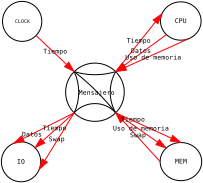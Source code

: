 <?xml version="1.0"?>
<diagram xmlns:dia="http://www.lysator.liu.se/~alla/dia/">
  <diagramdata>
    <attribute name="background">
      <color val="#ffffff"/>
    </attribute>
    <attribute name="paper">
      <composite type="paper">
        <attribute name="name">
          <string>#A4#</string>
        </attribute>
        <attribute name="tmargin">
          <real val="2.82"/>
        </attribute>
        <attribute name="bmargin">
          <real val="2.82"/>
        </attribute>
        <attribute name="lmargin">
          <real val="2.82"/>
        </attribute>
        <attribute name="rmargin">
          <real val="2.82"/>
        </attribute>
        <attribute name="is_portrait">
          <boolean val="true"/>
        </attribute>
        <attribute name="scaling">
          <real val="1"/>
        </attribute>
        <attribute name="fitto">
          <boolean val="false"/>
        </attribute>
      </composite>
    </attribute>
  </diagramdata>
  <layer name="Background" visible="true">
    <object type="Standard - Text" version="0" id="O0">
      <attribute name="obj_pos">
        <point val="12.15,11.9"/>
      </attribute>
      <attribute name="obj_bb">
        <rectangle val="12.15,11.114;12.15,12.114"/>
      </attribute>
      <attribute name="text">
        <composite type="text">
          <attribute name="string">
            <string>##</string>
          </attribute>
          <attribute name="font">
            <font name="Courier"/>
          </attribute>
          <attribute name="height">
            <real val="1"/>
          </attribute>
          <attribute name="pos">
            <point val="12.15,11.9"/>
          </attribute>
          <attribute name="color">
            <color val="#000000"/>
          </attribute>
          <attribute name="alignment">
            <enum val="1"/>
          </attribute>
        </composite>
      </attribute>
    </object>
    <object type="Standard - Text" version="0" id="O1">
      <attribute name="obj_pos">
        <point val="12.45,12.9"/>
      </attribute>
      <attribute name="obj_bb">
        <rectangle val="12.45,12.114;12.45,13.114"/>
      </attribute>
      <attribute name="text">
        <composite type="text">
          <attribute name="string">
            <string>##</string>
          </attribute>
          <attribute name="font">
            <font name="Courier"/>
          </attribute>
          <attribute name="height">
            <real val="1"/>
          </attribute>
          <attribute name="pos">
            <point val="12.45,12.9"/>
          </attribute>
          <attribute name="color">
            <color val="#000000"/>
          </attribute>
          <attribute name="alignment">
            <enum val="1"/>
          </attribute>
        </composite>
      </attribute>
    </object>
    <object type="Flowchart - Ellipse" version="0" id="O2">
      <attribute name="obj_pos">
        <point val="11.094,6.012"/>
      </attribute>
      <attribute name="obj_bb">
        <rectangle val="11.074,5.992;13.077,8.031"/>
      </attribute>
      <attribute name="elem_corner">
        <point val="11.094,6.012"/>
      </attribute>
      <attribute name="elem_width">
        <real val="1.964"/>
      </attribute>
      <attribute name="elem_height">
        <real val="1.999"/>
      </attribute>
      <attribute name="border_width">
        <real val="0.04"/>
      </attribute>
      <attribute name="show_background">
        <boolean val="true"/>
      </attribute>
      <attribute name="padding">
        <real val="0"/>
      </attribute>
      <attribute name="text">
        <composite type="text">
          <attribute name="string">
            <string>#CLOCK#</string>
          </attribute>
          <attribute name="font">
            <font name="Courier"/>
          </attribute>
          <attribute name="height">
            <real val="0.3"/>
          </attribute>
          <attribute name="pos">
            <point val="12.076,7.098"/>
          </attribute>
          <attribute name="color">
            <color val="#000000"/>
          </attribute>
          <attribute name="alignment">
            <enum val="1"/>
          </attribute>
        </composite>
      </attribute>
    </object>
    <object type="Flowchart - Ellipse" version="0" id="O3">
      <attribute name="obj_pos">
        <point val="11.037,13.035"/>
      </attribute>
      <attribute name="obj_bb">
        <rectangle val="11.017,13.015;13.024,15.051"/>
      </attribute>
      <attribute name="elem_corner">
        <point val="11.037,13.035"/>
      </attribute>
      <attribute name="elem_width">
        <real val="1.967"/>
      </attribute>
      <attribute name="elem_height">
        <real val="1.996"/>
      </attribute>
      <attribute name="border_width">
        <real val="0.04"/>
      </attribute>
      <attribute name="show_background">
        <boolean val="true"/>
      </attribute>
      <attribute name="padding">
        <real val="0.354"/>
      </attribute>
      <attribute name="text">
        <composite type="text">
          <attribute name="string">
            <string>#IO#</string>
          </attribute>
          <attribute name="font">
            <font name="Courier"/>
          </attribute>
          <attribute name="height">
            <real val="0.4"/>
          </attribute>
          <attribute name="pos">
            <point val="12.02,14.147"/>
          </attribute>
          <attribute name="color">
            <color val="#000000"/>
          </attribute>
          <attribute name="alignment">
            <enum val="1"/>
          </attribute>
        </composite>
      </attribute>
    </object>
    <object type="Flowchart - Ellipse" version="0" id="O4">
      <attribute name="obj_pos">
        <point val="18.973,13.069"/>
      </attribute>
      <attribute name="obj_bb">
        <rectangle val="18.953,13.049;21.072,14.996"/>
      </attribute>
      <attribute name="elem_corner">
        <point val="18.973,13.069"/>
      </attribute>
      <attribute name="elem_width">
        <real val="2.079"/>
      </attribute>
      <attribute name="elem_height">
        <real val="1.907"/>
      </attribute>
      <attribute name="border_width">
        <real val="0.04"/>
      </attribute>
      <attribute name="show_background">
        <boolean val="true"/>
      </attribute>
      <attribute name="padding">
        <real val="0.354"/>
      </attribute>
      <attribute name="text">
        <composite type="text">
          <attribute name="string">
            <string>#MEM#</string>
          </attribute>
          <attribute name="font">
            <font name="Courier"/>
          </attribute>
          <attribute name="height">
            <real val="0.4"/>
          </attribute>
          <attribute name="pos">
            <point val="20.012,14.137"/>
          </attribute>
          <attribute name="color">
            <color val="#000000"/>
          </attribute>
          <attribute name="alignment">
            <enum val="1"/>
          </attribute>
        </composite>
      </attribute>
    </object>
    <object type="Flowchart - Ellipse" version="0" id="O5">
      <attribute name="obj_pos">
        <point val="18.991,6.035"/>
      </attribute>
      <attribute name="obj_bb">
        <rectangle val="18.971,6.014;21.043,7.97"/>
      </attribute>
      <attribute name="elem_corner">
        <point val="18.991,6.035"/>
      </attribute>
      <attribute name="elem_width">
        <real val="2.031"/>
      </attribute>
      <attribute name="elem_height">
        <real val="1.916"/>
      </attribute>
      <attribute name="border_width">
        <real val="0.04"/>
      </attribute>
      <attribute name="show_background">
        <boolean val="true"/>
      </attribute>
      <attribute name="padding">
        <real val="0"/>
      </attribute>
      <attribute name="text">
        <composite type="text">
          <attribute name="string">
            <string>#CPU#</string>
          </attribute>
          <attribute name="font">
            <font name="Courier"/>
          </attribute>
          <attribute name="height">
            <real val="0.4"/>
          </attribute>
          <attribute name="pos">
            <point val="20.007,7.107"/>
          </attribute>
          <attribute name="color">
            <color val="#000000"/>
          </attribute>
          <attribute name="alignment">
            <enum val="1"/>
          </attribute>
        </composite>
      </attribute>
    </object>
    <object type="Standard - Ellipse" version="0" id="O6">
      <attribute name="obj_pos">
        <point val="14.248,9.097"/>
      </attribute>
      <attribute name="obj_bb">
        <rectangle val="14.223,9.072;17.205,12.035"/>
      </attribute>
      <attribute name="elem_corner">
        <point val="14.248,9.097"/>
      </attribute>
      <attribute name="elem_width">
        <real val="2.932"/>
      </attribute>
      <attribute name="elem_height">
        <real val="2.913"/>
      </attribute>
      <attribute name="border_width">
        <real val="0.05"/>
      </attribute>
    </object>
    <object type="Standard - Arc" version="0" id="O7">
      <attribute name="obj_pos">
        <point val="16.751,9.524"/>
      </attribute>
      <attribute name="obj_bb">
        <rectangle val="16.459,9.504;16.771,11.603"/>
      </attribute>
      <attribute name="conn_endpoints">
        <point val="16.751,9.524"/>
        <point val="16.751,11.583"/>
      </attribute>
      <attribute name="curve_distance">
        <real val="0.272"/>
      </attribute>
      <attribute name="line_width">
        <real val="0.04"/>
      </attribute>
      <connections>
        <connection handle="0" to="O6" connection="2"/>
        <connection handle="1" to="O6" connection="7"/>
      </connections>
    </object>
    <object type="Standard - Arc" version="0" id="O8">
      <attribute name="obj_pos">
        <point val="16.751,11.583"/>
      </attribute>
      <attribute name="obj_bb">
        <rectangle val="14.657,11.101;16.771,11.603"/>
      </attribute>
      <attribute name="conn_endpoints">
        <point val="16.751,11.583"/>
        <point val="14.677,11.583"/>
      </attribute>
      <attribute name="curve_distance">
        <real val="0.462"/>
      </attribute>
      <attribute name="line_width">
        <real val="0.04"/>
      </attribute>
      <connections>
        <connection handle="0" to="O6" connection="7"/>
        <connection handle="1" to="O6" connection="5"/>
      </connections>
    </object>
    <object type="Standard - Arc" version="0" id="O9">
      <attribute name="obj_pos">
        <point val="14.677,9.524"/>
      </attribute>
      <attribute name="obj_bb">
        <rectangle val="14.657,9.504;14.925,11.603"/>
      </attribute>
      <attribute name="conn_endpoints">
        <point val="14.677,9.524"/>
        <point val="14.677,11.583"/>
      </attribute>
      <attribute name="curve_distance">
        <real val="-0.227"/>
      </attribute>
      <attribute name="line_width">
        <real val="0.04"/>
      </attribute>
      <connections>
        <connection handle="0" to="O6" connection="0"/>
        <connection handle="1" to="O6" connection="5"/>
      </connections>
    </object>
    <object type="Standard - Arc" version="0" id="O10">
      <attribute name="obj_pos">
        <point val="14.677,9.524"/>
      </attribute>
      <attribute name="obj_bb">
        <rectangle val="14.657,9.504;16.771,9.697"/>
      </attribute>
      <attribute name="conn_endpoints">
        <point val="14.677,9.524"/>
        <point val="16.751,9.524"/>
      </attribute>
      <attribute name="curve_distance">
        <real val="0.154"/>
      </attribute>
      <attribute name="line_width">
        <real val="0.04"/>
      </attribute>
      <connections>
        <connection handle="0" to="O6" connection="0"/>
        <connection handle="1" to="O6" connection="2"/>
      </connections>
    </object>
    <object type="Standard - Arc" version="0" id="O11">
      <attribute name="obj_pos">
        <point val="14.677,9.524"/>
      </attribute>
      <attribute name="obj_bb">
        <rectangle val="14.657,9.504;16.771,11.603"/>
      </attribute>
      <attribute name="conn_endpoints">
        <point val="14.677,9.524"/>
        <point val="16.751,11.583"/>
      </attribute>
      <attribute name="curve_distance">
        <real val="-0.088"/>
      </attribute>
      <attribute name="line_width">
        <real val="0.04"/>
      </attribute>
      <connections>
        <connection handle="0" to="O6" connection="0"/>
        <connection handle="1" to="O6" connection="7"/>
      </connections>
    </object>
    <object type="Standard - Text" version="0" id="O12">
      <attribute name="obj_pos">
        <point val="15.803,10.677"/>
      </attribute>
      <attribute name="obj_bb">
        <rectangle val="14.612,10.362;16.994,10.762"/>
      </attribute>
      <attribute name="text">
        <composite type="text">
          <attribute name="string">
            <string>#Mensajero#</string>
          </attribute>
          <attribute name="font">
            <font name="Courier"/>
          </attribute>
          <attribute name="height">
            <real val="0.4"/>
          </attribute>
          <attribute name="pos">
            <point val="15.803,10.677"/>
          </attribute>
          <attribute name="color">
            <color val="#000000"/>
          </attribute>
          <attribute name="alignment">
            <enum val="1"/>
          </attribute>
        </composite>
      </attribute>
    </object>
    <object type="Standard - Line" version="0" id="O13">
      <attribute name="obj_pos">
        <point val="20.396,7.878"/>
      </attribute>
      <attribute name="obj_bb">
        <rectangle val="15.931,7.058;21.216,10.344"/>
      </attribute>
      <attribute name="conn_endpoints">
        <point val="20.396,7.878"/>
        <point val="16.751,9.524"/>
      </attribute>
      <attribute name="numcp">
        <int val="1"/>
      </attribute>
      <attribute name="line_color">
        <color val="#ff0006"/>
      </attribute>
      <attribute name="line_width">
        <real val="0.04"/>
      </attribute>
      <attribute name="end_arrow">
        <enum val="3"/>
      </attribute>
      <attribute name="end_arrow_length">
        <real val="0.5"/>
      </attribute>
      <attribute name="end_arrow_width">
        <real val="0.3"/>
      </attribute>
      <connections>
        <connection handle="0" to="O5" connection="13"/>
        <connection handle="1" to="O6" connection="2"/>
      </connections>
    </object>
    <object type="Standard - Line" version="0" id="O14">
      <attribute name="obj_pos">
        <point val="19.289,7.67"/>
      </attribute>
      <attribute name="obj_bb">
        <rectangle val="15.931,6.85;20.109,10.344"/>
      </attribute>
      <attribute name="conn_endpoints">
        <point val="19.289,7.67"/>
        <point val="16.751,9.524"/>
      </attribute>
      <attribute name="numcp">
        <int val="1"/>
      </attribute>
      <attribute name="line_color">
        <color val="#ff0006"/>
      </attribute>
      <attribute name="line_width">
        <real val="0.04"/>
      </attribute>
      <attribute name="end_arrow">
        <enum val="3"/>
      </attribute>
      <attribute name="end_arrow_length">
        <real val="0.5"/>
      </attribute>
      <attribute name="end_arrow_width">
        <real val="0.3"/>
      </attribute>
      <connections>
        <connection handle="0" to="O5" connection="10"/>
        <connection handle="1" to="O6" connection="2"/>
      </connections>
    </object>
    <object type="Standard - Line" version="0" id="O15">
      <attribute name="obj_pos">
        <point val="12.77,7.719"/>
      </attribute>
      <attribute name="obj_bb">
        <rectangle val="11.95,6.899;15.497,10.344"/>
      </attribute>
      <attribute name="conn_endpoints">
        <point val="12.77,7.719"/>
        <point val="14.677,9.524"/>
      </attribute>
      <attribute name="numcp">
        <int val="1"/>
      </attribute>
      <attribute name="line_color">
        <color val="#ff0006"/>
      </attribute>
      <attribute name="line_width">
        <real val="0.04"/>
      </attribute>
      <attribute name="end_arrow">
        <enum val="3"/>
      </attribute>
      <attribute name="end_arrow_length">
        <real val="0.5"/>
      </attribute>
      <attribute name="end_arrow_width">
        <real val="0.3"/>
      </attribute>
      <connections>
        <connection handle="0" to="O2" connection="14"/>
        <connection handle="1" to="O6" connection="0"/>
      </connections>
    </object>
    <object type="Standard - Line" version="0" id="O16">
      <attribute name="obj_pos">
        <point val="16.751,11.583"/>
      </attribute>
      <attribute name="obj_bb">
        <rectangle val="15.931,10.763;20.832,13.889"/>
      </attribute>
      <attribute name="conn_endpoints">
        <point val="16.751,11.583"/>
        <point val="20.012,13.069"/>
      </attribute>
      <attribute name="numcp">
        <int val="1"/>
      </attribute>
      <attribute name="line_color">
        <color val="#ff0006"/>
      </attribute>
      <attribute name="line_width">
        <real val="0.04"/>
      </attribute>
      <attribute name="end_arrow">
        <enum val="3"/>
      </attribute>
      <attribute name="end_arrow_length">
        <real val="0.5"/>
      </attribute>
      <attribute name="end_arrow_width">
        <real val="0.3"/>
      </attribute>
      <connections>
        <connection handle="0" to="O6" connection="7"/>
        <connection handle="1" to="O4" connection="4"/>
      </connections>
    </object>
    <object type="Standard - Line" version="0" id="O17">
      <attribute name="obj_pos">
        <point val="16.751,11.583"/>
      </attribute>
      <attribute name="obj_bb">
        <rectangle val="15.931,10.763;20.097,14.169"/>
      </attribute>
      <attribute name="conn_endpoints">
        <point val="16.751,11.583"/>
        <point val="19.277,13.349"/>
      </attribute>
      <attribute name="numcp">
        <int val="1"/>
      </attribute>
      <attribute name="line_color">
        <color val="#ff0006"/>
      </attribute>
      <attribute name="line_width">
        <real val="0.04"/>
      </attribute>
      <attribute name="end_arrow">
        <enum val="3"/>
      </attribute>
      <attribute name="end_arrow_length">
        <real val="0.5"/>
      </attribute>
      <attribute name="end_arrow_width">
        <real val="0.3"/>
      </attribute>
      <connections>
        <connection handle="0" to="O6" connection="7"/>
        <connection handle="1" to="O4" connection="6"/>
      </connections>
    </object>
    <object type="Standard - Line" version="0" id="O18">
      <attribute name="obj_pos">
        <point val="14.677,11.583"/>
      </attribute>
      <attribute name="obj_bb">
        <rectangle val="10.824,10.763;15.497,13.931"/>
      </attribute>
      <attribute name="conn_endpoints">
        <point val="14.677,11.583"/>
        <point val="11.644,13.111"/>
      </attribute>
      <attribute name="numcp">
        <int val="1"/>
      </attribute>
      <attribute name="line_color">
        <color val="#ff0006"/>
      </attribute>
      <attribute name="line_width">
        <real val="0.04"/>
      </attribute>
      <attribute name="end_arrow">
        <enum val="3"/>
      </attribute>
      <attribute name="end_arrow_length">
        <real val="0.5"/>
      </attribute>
      <attribute name="end_arrow_width">
        <real val="0.3"/>
      </attribute>
      <connections>
        <connection handle="0" to="O6" connection="5"/>
        <connection handle="1" to="O3" connection="5"/>
      </connections>
    </object>
    <object type="Standard - Line" version="0" id="O19">
      <attribute name="obj_pos">
        <point val="18.973,14.023"/>
      </attribute>
      <attribute name="obj_bb">
        <rectangle val="15.931,10.763;19.793,14.843"/>
      </attribute>
      <attribute name="conn_endpoints">
        <point val="18.973,14.023"/>
        <point val="16.751,11.583"/>
      </attribute>
      <attribute name="numcp">
        <int val="1"/>
      </attribute>
      <attribute name="line_color">
        <color val="#ff0006"/>
      </attribute>
      <attribute name="line_width">
        <real val="0.04"/>
      </attribute>
      <attribute name="end_arrow">
        <enum val="3"/>
      </attribute>
      <attribute name="end_arrow_length">
        <real val="0.5"/>
      </attribute>
      <attribute name="end_arrow_width">
        <real val="0.3"/>
      </attribute>
      <connections>
        <connection handle="0" to="O4" connection="8"/>
        <connection handle="1" to="O6" connection="7"/>
      </connections>
    </object>
    <object type="Standard - Line" version="0" id="O20">
      <attribute name="obj_pos">
        <point val="14.677,11.583"/>
      </attribute>
      <attribute name="obj_bb">
        <rectangle val="12.109,10.763;15.497,15.235"/>
      </attribute>
      <attribute name="conn_endpoints">
        <point val="14.677,11.583"/>
        <point val="12.929,14.415"/>
      </attribute>
      <attribute name="numcp">
        <int val="1"/>
      </attribute>
      <attribute name="line_color">
        <color val="#ff0006"/>
      </attribute>
      <attribute name="line_width">
        <real val="0.04"/>
      </attribute>
      <attribute name="end_arrow">
        <enum val="3"/>
      </attribute>
      <attribute name="end_arrow_length">
        <real val="0.5"/>
      </attribute>
      <attribute name="end_arrow_width">
        <real val="0.3"/>
      </attribute>
      <connections>
        <connection handle="0" to="O6" connection="5"/>
        <connection handle="1" to="O3" connection="15"/>
      </connections>
    </object>
    <object type="Standard - Line" version="0" id="O21">
      <attribute name="obj_pos">
        <point val="14.677,11.583"/>
      </attribute>
      <attribute name="obj_bb">
        <rectangle val="11.896,10.763;15.497,14.147"/>
      </attribute>
      <attribute name="conn_endpoints">
        <point val="14.677,11.583"/>
        <point val="12.716,13.327"/>
      </attribute>
      <attribute name="numcp">
        <int val="1"/>
      </attribute>
      <attribute name="line_color">
        <color val="#ff0006"/>
      </attribute>
      <attribute name="line_width">
        <real val="0.04"/>
      </attribute>
      <attribute name="end_arrow">
        <enum val="3"/>
      </attribute>
      <attribute name="end_arrow_length">
        <real val="0.5"/>
      </attribute>
      <attribute name="end_arrow_width">
        <real val="0.3"/>
      </attribute>
      <connections>
        <connection handle="0" to="O6" connection="5"/>
        <connection handle="1" to="O3" connection="2"/>
      </connections>
    </object>
    <object type="Standard - Text" version="0" id="O22">
      <attribute name="obj_pos">
        <point val="12.56,12.765"/>
      </attribute>
      <attribute name="obj_bb">
        <rectangle val="11.854,12.45;13.266,12.85"/>
      </attribute>
      <attribute name="text">
        <composite type="text">
          <attribute name="string">
            <string>#Datos#</string>
          </attribute>
          <attribute name="font">
            <font name="Courier"/>
          </attribute>
          <attribute name="height">
            <real val="0.4"/>
          </attribute>
          <attribute name="pos">
            <point val="12.56,12.765"/>
          </attribute>
          <attribute name="color">
            <color val="#000000"/>
          </attribute>
          <attribute name="alignment">
            <enum val="1"/>
          </attribute>
        </composite>
      </attribute>
    </object>
    <object type="Standard - Text" version="0" id="O23">
      <attribute name="obj_pos">
        <point val="13.697,12.455"/>
      </attribute>
      <attribute name="obj_bb">
        <rectangle val="12.87,12.14;14.524,12.54"/>
      </attribute>
      <attribute name="text">
        <composite type="text">
          <attribute name="string">
            <string>#Tiempo#</string>
          </attribute>
          <attribute name="font">
            <font name="Courier"/>
          </attribute>
          <attribute name="height">
            <real val="0.4"/>
          </attribute>
          <attribute name="pos">
            <point val="13.697,12.455"/>
          </attribute>
          <attribute name="color">
            <color val="#000000"/>
          </attribute>
          <attribute name="alignment">
            <enum val="1"/>
          </attribute>
        </composite>
      </attribute>
      <connections>
        <connection handle="0" to="O21" connection="0"/>
      </connections>
    </object>
    <object type="Standard - Text" version="0" id="O24">
      <attribute name="obj_pos">
        <point val="13.803,12.999"/>
      </attribute>
      <attribute name="obj_bb">
        <rectangle val="13.219,12.684;14.388,13.084"/>
      </attribute>
      <attribute name="text">
        <composite type="text">
          <attribute name="string">
            <string>#Swap#</string>
          </attribute>
          <attribute name="font">
            <font name="Courier"/>
          </attribute>
          <attribute name="height">
            <real val="0.4"/>
          </attribute>
          <attribute name="pos">
            <point val="13.803,12.999"/>
          </attribute>
          <attribute name="color">
            <color val="#000000"/>
          </attribute>
          <attribute name="alignment">
            <enum val="1"/>
          </attribute>
        </composite>
      </attribute>
      <connections>
        <connection handle="0" to="O20" connection="0"/>
      </connections>
    </object>
    <object type="Standard - Text" version="0" id="O25">
      <attribute name="obj_pos">
        <point val="17.862,12.803"/>
      </attribute>
      <attribute name="obj_bb">
        <rectangle val="17.277,12.488;18.447,12.888"/>
      </attribute>
      <attribute name="text">
        <composite type="text">
          <attribute name="string">
            <string>#Swap#</string>
          </attribute>
          <attribute name="font">
            <font name="Courier"/>
          </attribute>
          <attribute name="height">
            <real val="0.4"/>
          </attribute>
          <attribute name="pos">
            <point val="17.862,12.803"/>
          </attribute>
          <attribute name="color">
            <color val="#000000"/>
          </attribute>
          <attribute name="alignment">
            <enum val="1"/>
          </attribute>
        </composite>
      </attribute>
      <connections>
        <connection handle="0" to="O19" connection="0"/>
      </connections>
    </object>
    <object type="Standard - Text" version="0" id="O26">
      <attribute name="obj_pos">
        <point val="17.615,12.015"/>
      </attribute>
      <attribute name="obj_bb">
        <rectangle val="16.788,11.701;18.442,12.101"/>
      </attribute>
      <attribute name="text">
        <composite type="text">
          <attribute name="string">
            <string>#Tiempo#</string>
          </attribute>
          <attribute name="font">
            <font name="Courier"/>
          </attribute>
          <attribute name="height">
            <real val="0.4"/>
          </attribute>
          <attribute name="pos">
            <point val="17.615,12.015"/>
          </attribute>
          <attribute name="color">
            <color val="#000000"/>
          </attribute>
          <attribute name="alignment">
            <enum val="1"/>
          </attribute>
        </composite>
      </attribute>
    </object>
    <object type="Standard - Line" version="0" id="O27">
      <attribute name="obj_pos">
        <point val="16.751,9.524"/>
      </attribute>
      <attribute name="obj_bb">
        <rectangle val="15.931,5.806;19.889,10.344"/>
      </attribute>
      <attribute name="conn_endpoints">
        <point val="16.751,9.524"/>
        <point val="19.069,6.626"/>
      </attribute>
      <attribute name="numcp">
        <int val="1"/>
      </attribute>
      <attribute name="line_color">
        <color val="#ff0006"/>
      </attribute>
      <attribute name="line_width">
        <real val="0.04"/>
      </attribute>
      <attribute name="end_arrow">
        <enum val="3"/>
      </attribute>
      <attribute name="end_arrow_length">
        <real val="0.5"/>
      </attribute>
      <attribute name="end_arrow_width">
        <real val="0.3"/>
      </attribute>
      <connections>
        <connection handle="0" to="O6" connection="2"/>
        <connection handle="1" to="O5" connection="7"/>
      </connections>
    </object>
    <object type="Standard - Text" version="0" id="O28">
      <attribute name="obj_pos">
        <point val="17.91,8.075"/>
      </attribute>
      <attribute name="obj_bb">
        <rectangle val="17.082,7.76;18.737,8.16"/>
      </attribute>
      <attribute name="text">
        <composite type="text">
          <attribute name="string">
            <string>#Tiempo#</string>
          </attribute>
          <attribute name="font">
            <font name="Courier"/>
          </attribute>
          <attribute name="height">
            <real val="0.4"/>
          </attribute>
          <attribute name="pos">
            <point val="17.91,8.075"/>
          </attribute>
          <attribute name="color">
            <color val="#000000"/>
          </attribute>
          <attribute name="alignment">
            <enum val="1"/>
          </attribute>
        </composite>
      </attribute>
      <connections>
        <connection handle="0" to="O27" connection="0"/>
      </connections>
    </object>
    <object type="Standard - Text" version="0" id="O29">
      <attribute name="obj_pos">
        <point val="18.02,8.597"/>
      </attribute>
      <attribute name="obj_bb">
        <rectangle val="17.314,8.282;18.726,8.682"/>
      </attribute>
      <attribute name="text">
        <composite type="text">
          <attribute name="string">
            <string>#Datos#</string>
          </attribute>
          <attribute name="font">
            <font name="Courier"/>
          </attribute>
          <attribute name="height">
            <real val="0.4"/>
          </attribute>
          <attribute name="pos">
            <point val="18.02,8.597"/>
          </attribute>
          <attribute name="color">
            <color val="#000000"/>
          </attribute>
          <attribute name="alignment">
            <enum val="1"/>
          </attribute>
        </composite>
      </attribute>
      <connections>
        <connection handle="0" to="O14" connection="0"/>
      </connections>
    </object>
    <object type="Standard - Text" version="0" id="O30">
      <attribute name="obj_pos">
        <point val="18.629,8.912"/>
      </attribute>
      <attribute name="obj_bb">
        <rectangle val="16.832,8.597;20.426,8.997"/>
      </attribute>
      <attribute name="text">
        <composite type="text">
          <attribute name="string">
            <string>#Uso de memoria#</string>
          </attribute>
          <attribute name="font">
            <font name="Courier"/>
          </attribute>
          <attribute name="height">
            <real val="0.4"/>
          </attribute>
          <attribute name="pos">
            <point val="18.629,8.912"/>
          </attribute>
          <attribute name="color">
            <color val="#000000"/>
          </attribute>
          <attribute name="alignment">
            <enum val="1"/>
          </attribute>
        </composite>
      </attribute>
    </object>
    <object type="Standard - Text" version="0" id="O31">
      <attribute name="obj_pos">
        <point val="18.014,12.466"/>
      </attribute>
      <attribute name="obj_bb">
        <rectangle val="16.217,12.151;19.811,12.551"/>
      </attribute>
      <attribute name="text">
        <composite type="text">
          <attribute name="string">
            <string>#Uso de memoria#</string>
          </attribute>
          <attribute name="font">
            <font name="Courier"/>
          </attribute>
          <attribute name="height">
            <real val="0.4"/>
          </attribute>
          <attribute name="pos">
            <point val="18.014,12.466"/>
          </attribute>
          <attribute name="color">
            <color val="#000000"/>
          </attribute>
          <attribute name="alignment">
            <enum val="1"/>
          </attribute>
        </composite>
      </attribute>
      <connections>
        <connection handle="0" to="O17" connection="0"/>
      </connections>
    </object>
    <object type="Standard - Text" version="0" id="O32">
      <attribute name="obj_pos">
        <point val="13.724,8.621"/>
      </attribute>
      <attribute name="obj_bb">
        <rectangle val="12.896,8.307;14.551,8.707"/>
      </attribute>
      <attribute name="text">
        <composite type="text">
          <attribute name="string">
            <string>#Tiempo#</string>
          </attribute>
          <attribute name="font">
            <font name="Courier"/>
          </attribute>
          <attribute name="height">
            <real val="0.4"/>
          </attribute>
          <attribute name="pos">
            <point val="13.724,8.621"/>
          </attribute>
          <attribute name="color">
            <color val="#000000"/>
          </attribute>
          <attribute name="alignment">
            <enum val="1"/>
          </attribute>
        </composite>
      </attribute>
      <connections>
        <connection handle="0" to="O15" connection="0"/>
      </connections>
    </object>
  </layer>
</diagram>
